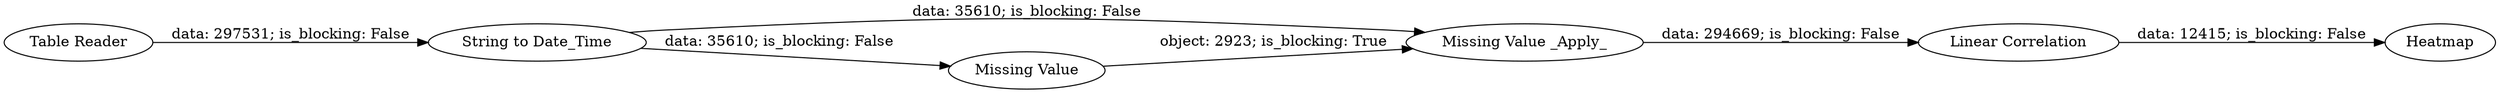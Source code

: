 digraph {
	"7908163766845785227_9" [label=Heatmap]
	"7908163766845785227_3" [label="Missing Value _Apply_"]
	"7908163766845785227_2" [label="Missing Value"]
	"7908163766845785227_8" [label="String to Date_Time"]
	"7908163766845785227_4" [label="Linear Correlation"]
	"7908163766845785227_1" [label="Table Reader"]
	"7908163766845785227_1" -> "7908163766845785227_8" [label="data: 297531; is_blocking: False"]
	"7908163766845785227_2" -> "7908163766845785227_3" [label="object: 2923; is_blocking: True"]
	"7908163766845785227_8" -> "7908163766845785227_3" [label="data: 35610; is_blocking: False"]
	"7908163766845785227_8" -> "7908163766845785227_2" [label="data: 35610; is_blocking: False"]
	"7908163766845785227_3" -> "7908163766845785227_4" [label="data: 294669; is_blocking: False"]
	"7908163766845785227_4" -> "7908163766845785227_9" [label="data: 12415; is_blocking: False"]
	rankdir=LR
}
